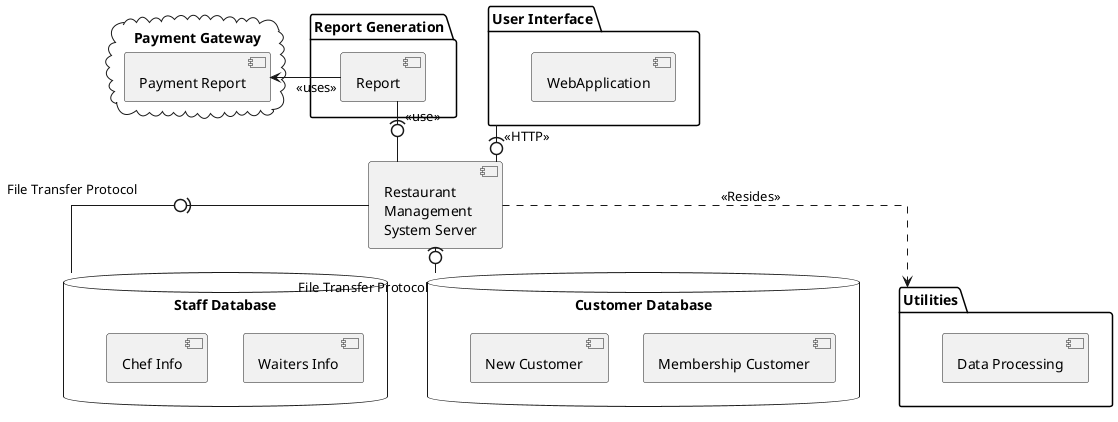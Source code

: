 @startuml

skinparam Linetype ortho


[Restaurant\nManagement \nSystem Server] as RMS

database "Staff Database" as SD {
  [Waiters Info]
  [Chef Info]
}

database "Customer Database" as CD {
   [Membership Customer]
   [New Customer]
}

package "Utilities"{
    Component "Data Processing"
}

package "User Interface" as UI{
    [WebApplication]
}

package "Report Generation" {
    [Report]
}

cloud "Payment Gateway"{
    Component "Payment Report" as PR
}

RMS ..> Utilities : <<Resides>>
RMS -(0- CD : File Transfer Protocol
RMS -(0- SD : File Transfer Protocol
UI -(0- RMS : <<HTTP>>
Report -(0-  RMS : <<use>>
Report -left-> PR : <<uses>>

@enduml
